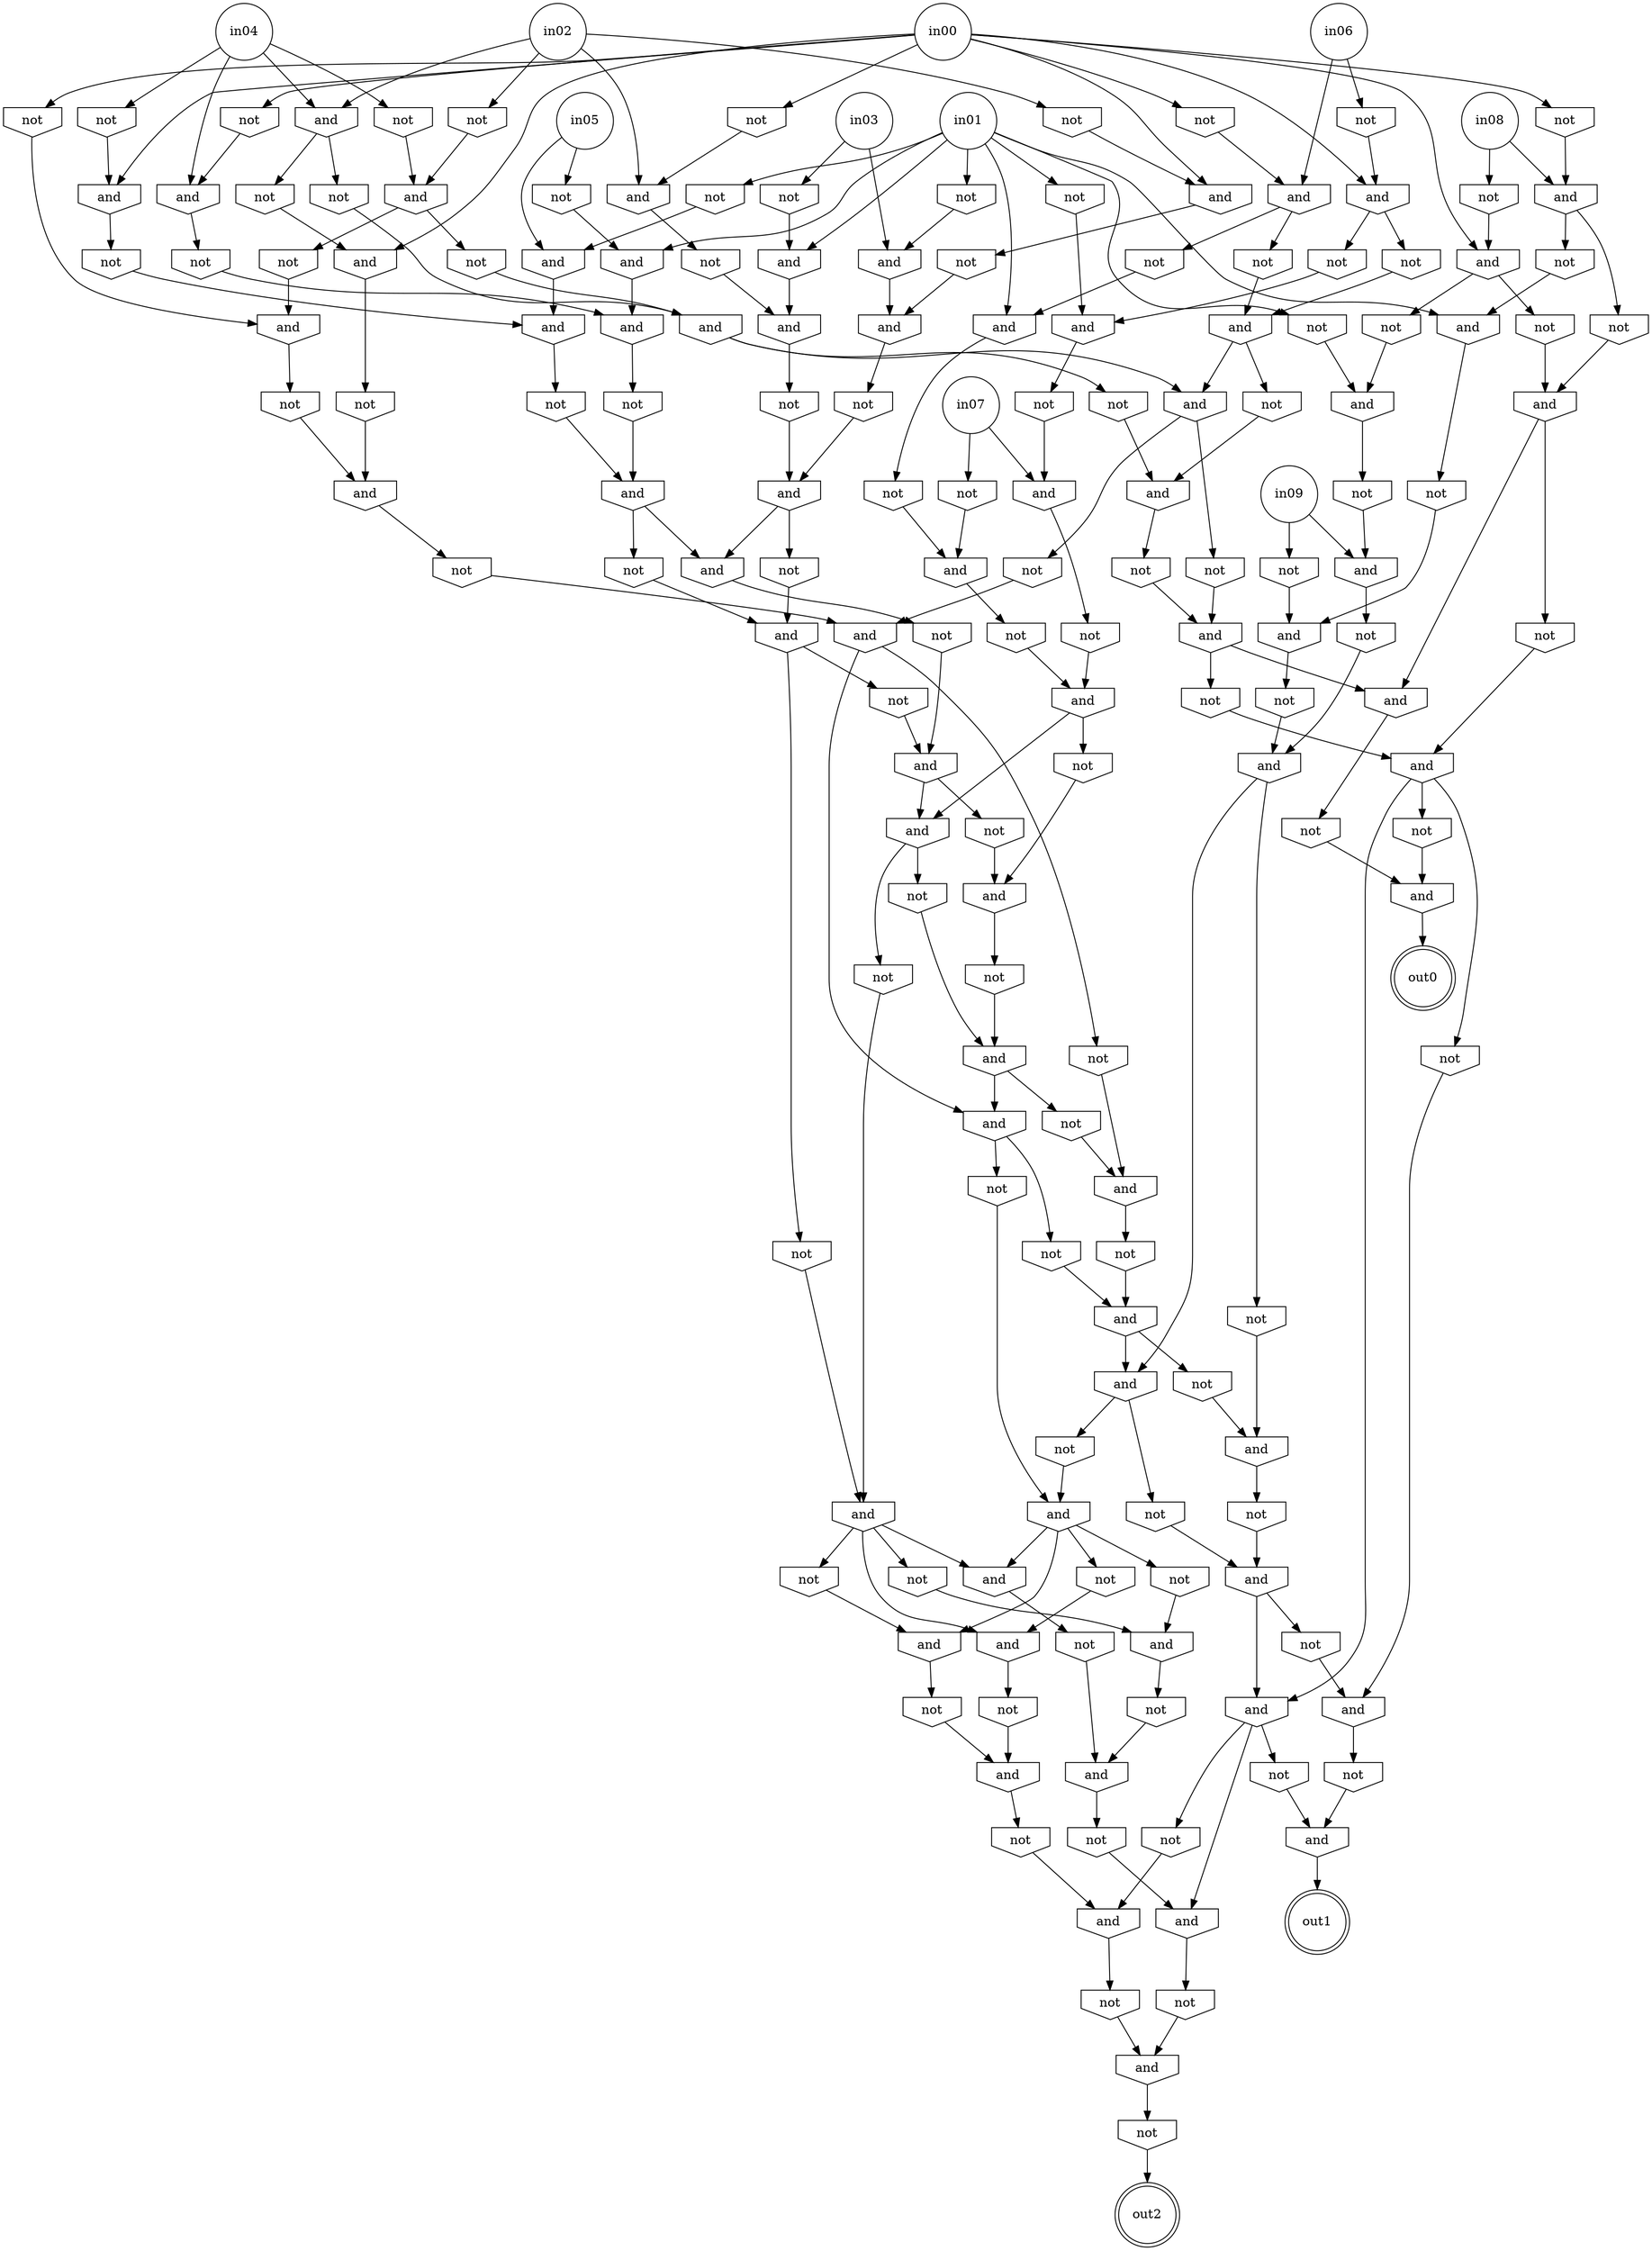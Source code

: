 strict digraph "" {
	node [label="\N"];
	in09	[label=in09,
		shape=circle];
	g76	[label=and,
		shape=invhouse];
	in09 -> g76;
	g0	[label=not,
		shape=invhouse];
	in09 -> g0;
	in08	[label=in08,
		shape=circle];
	g33	[label=and,
		shape=invhouse];
	in08 -> g33;
	g1	[label=not,
		shape=invhouse];
	in08 -> g1;
	in07	[label=in07,
		shape=circle];
	g77	[label=and,
		shape=invhouse];
	in07 -> g77;
	g2	[label=not,
		shape=invhouse];
	in07 -> g2;
	in06	[label=in06,
		shape=circle];
	g34	[label=and,
		shape=invhouse];
	in06 -> g34;
	g3	[label=not,
		shape=invhouse];
	in06 -> g3;
	in05	[label=in05,
		shape=circle];
	g30	[label=and,
		shape=invhouse];
	in05 -> g30;
	g4	[label=not,
		shape=invhouse];
	in05 -> g4;
	in04	[label=in04,
		shape=circle];
	g32	[label=and,
		shape=invhouse];
	in04 -> g32;
	g8	[label=and,
		shape=invhouse];
	in04 -> g8;
	g6	[label=not,
		shape=invhouse];
	in04 -> g6;
	g5	[label=not,
		shape=invhouse];
	in04 -> g5;
	in03	[label=in03,
		shape=circle];
	g29	[label=and,
		shape=invhouse];
	in03 -> g29;
	g7	[label=not,
		shape=invhouse];
	in03 -> g7;
	in02	[label=in02,
		shape=circle];
	g31	[label=and,
		shape=invhouse];
	in02 -> g31;
	g9	[label=not,
		shape=invhouse];
	in02 -> g9;
	g10	[label=not,
		shape=invhouse];
	in02 -> g10;
	in02 -> g8;
	in01	[label=in01,
		shape=circle];
	g61	[label=and,
		shape=invhouse];
	in01 -> g61;
	g59	[label=and,
		shape=invhouse];
	in01 -> g59;
	g13	[label=not,
		shape=invhouse];
	in01 -> g13;
	g14	[label=not,
		shape=invhouse];
	in01 -> g14;
	g24	[label=and,
		shape=invhouse];
	in01 -> g24;
	g22	[label=and,
		shape=invhouse];
	in01 -> g22;
	g11	[label=not,
		shape=invhouse];
	in01 -> g11;
	g12	[label=not,
		shape=invhouse];
	in01 -> g12;
	in00	[label=in00,
		shape=circle];
	g27	[label=and,
		shape=invhouse];
	in00 -> g27;
	g40	[label=and,
		shape=invhouse];
	in00 -> g40;
	g23	[label=and,
		shape=invhouse];
	in00 -> g23;
	g15	[label=not,
		shape=invhouse];
	in00 -> g15;
	g20	[label=and,
		shape=invhouse];
	in00 -> g20;
	g21	[label=and,
		shape=invhouse];
	in00 -> g21;
	g18	[label=not,
		shape=invhouse];
	in00 -> g18;
	g19	[label=not,
		shape=invhouse];
	in00 -> g19;
	g16	[label=not,
		shape=invhouse];
	in00 -> g16;
	g17	[label=not,
		shape=invhouse];
	in00 -> g17;
	g93	[label=not,
		shape=invhouse];
	g99	[label=and,
		shape=invhouse];
	g93 -> g99;
	g95	[label=and,
		shape=invhouse];
	g101	[label=not,
		shape=invhouse];
	g95 -> g101;
	g124	[label=and,
		shape=invhouse];
	g95 -> g124;
	g97	[label=and,
		shape=invhouse];
	g102	[label=not,
		shape=invhouse];
	g97 -> g102;
	g103	[label=not,
		shape=invhouse];
	g97 -> g103;
	g105	[label=not,
		shape=invhouse];
	g99 -> g105;
	g111	[label=and,
		shape=invhouse];
	g99 -> g111;
	g128	[label=and,
		shape=invhouse];
	g101 -> g128;
	g104	[label=not,
		shape=invhouse];
	g135	[label=and,
		shape=invhouse];
	g104 -> g135;
	g106	[label=and,
		shape=invhouse];
	g109	[label=not,
		shape=invhouse];
	g106 -> g109;
	g107	[label=not,
		shape=invhouse];
	g110	[label=and,
		shape=invhouse];
	g107 -> g110;
	g117	[label=and,
		shape=invhouse];
	g105 -> g117;
	g113	[label=not,
		shape=invhouse];
	g110 -> g113;
	g148	[label=and,
		shape=invhouse];
	g110 -> g148;
	g114	[label=not,
		shape=invhouse];
	g110 -> g114;
	g115	[label=not,
		shape=invhouse];
	g111 -> g115;
	g116	[label=not,
		shape=invhouse];
	g111 -> g116;
	g151	[label=and,
		shape=invhouse];
	g113 -> g151;
	g119	[label=and,
		shape=invhouse];
	g115 -> g119;
	g120	[label=not,
		shape=invhouse];
	g117 -> g120;
	g122	[label=not,
		shape=invhouse];
	g119 -> g122;
	g121	[label=not,
		shape=invhouse];
	g119 -> g121;
	g146	[label=and,
		shape=invhouse];
	g119 -> g146;
	g139	[label=and,
		shape=invhouse];
	g119 -> g139;
	g123	[label=and,
		shape=invhouse];
	g120 -> g123;
	g140	[label=and,
		shape=invhouse];
	g122 -> g140;
	g127	[label=not,
		shape=invhouse];
	g124 -> g127;
	g126	[label=not,
		shape=invhouse];
	g124 -> g126;
	g130	[label=and,
		shape=invhouse];
	g127 -> g130;
	g129	[label=not,
		shape=invhouse];
	g129 -> g130;
	g136	[label=and,
		shape=invhouse];
	g126 -> g136;
	g128 -> g129;
	g118	[label=and,
		shape=invhouse];
	out0	[label=out0,
		shape=doublecircle];
	g118 -> out0;
	g125	[label=not,
		shape=invhouse];
	g125 -> g128;
	g116 -> g123;
	g89	[label=not,
		shape=invhouse];
	g89 -> g97;
	g90	[label=and,
		shape=invhouse];
	g96	[label=not,
		shape=invhouse];
	g90 -> g96;
	g123 -> g124;
	g123 -> g125;
	g165	[label=not,
		shape=invhouse];
	out2	[label=out2,
		shape=doublecircle];
	g165 -> out2;
	g108	[label=and,
		shape=invhouse];
	g108 -> g111;
	g112	[label=not,
		shape=invhouse];
	g108 -> g112;
	g102 -> g119;
	g109 -> g118;
	g103 -> g108;
	g96 -> g108;
	g100	[label=and,
		shape=invhouse];
	g100 -> g106;
	g100 -> g107;
	g74	[label=not,
		shape=invhouse];
	g83	[label=and,
		shape=invhouse];
	g74 -> g83;
	g75	[label=and,
		shape=invhouse];
	g84	[label=not,
		shape=invhouse];
	g75 -> g84;
	g85	[label=not,
		shape=invhouse];
	g75 -> g85;
	g84 -> g95;
	g85 -> g100;
	g68	[label=not,
		shape=invhouse];
	g68 -> g83;
	g143	[label=and,
		shape=invhouse];
	g121 -> g143;
	g73	[label=not,
		shape=invhouse];
	g61 -> g73;
	g91	[label=not,
		shape=invhouse];
	g91 -> g97;
	g92	[label=not,
		shape=invhouse];
	g98	[label=and,
		shape=invhouse];
	g92 -> g98;
	g58	[label=and,
		shape=invhouse];
	g70	[label=not,
		shape=invhouse];
	g58 -> g70;
	g65	[label=not,
		shape=invhouse];
	g80	[label=and,
		shape=invhouse];
	g65 -> g80;
	g86	[label=not,
		shape=invhouse];
	g76 -> g86;
	g87	[label=not,
		shape=invhouse];
	g77 -> g87;
	g86 -> g98;
	g87 -> g99;
	g149	[label=not,
		shape=invhouse];
	g143 -> g149;
	g153	[label=not,
		shape=invhouse];
	g159	[label=and,
		shape=invhouse];
	g153 -> g159;
	g67	[label=not,
		shape=invhouse];
	g78	[label=and,
		shape=invhouse];
	g67 -> g78;
	g39	[label=not,
		shape=invhouse];
	g52	[label=and,
		shape=invhouse];
	g39 -> g52;
	g60	[label=and,
		shape=invhouse];
	g60 -> g106;
	g72	[label=not,
		shape=invhouse];
	g60 -> g72;
	g148 -> g153;
	g160	[label=and,
		shape=invhouse];
	g148 -> g160;
	g152	[label=not,
		shape=invhouse];
	g148 -> g152;
	g164	[label=and,
		shape=invhouse];
	g164 -> g165;
	g57	[label=and,
		shape=invhouse];
	g69	[label=not,
		shape=invhouse];
	g57 -> g69;
	g64	[label=not,
		shape=invhouse];
	g64 -> g77;
	g112 -> g117;
	g162	[label=not,
		shape=invhouse];
	g160 -> g162;
	g114 -> g118;
	g163	[label=not,
		shape=invhouse];
	g163 -> g164;
	g30 -> g52;
	g49	[label=not,
		shape=invhouse];
	g62	[label=and,
		shape=invhouse];
	g49 -> g62;
	g66	[label=not,
		shape=invhouse];
	g79	[label=and,
		shape=invhouse];
	g66 -> g79;
	g71	[label=not,
		shape=invhouse];
	g59 -> g71;
	g38	[label=not,
		shape=invhouse];
	g38 -> g62;
	g88	[label=not,
		shape=invhouse];
	g88 -> g95;
	g56	[label=and,
		shape=invhouse];
	g56 -> g75;
	g56 -> g68;
	g63	[label=not,
		shape=invhouse];
	g63 -> g76;
	g28	[label=and,
		shape=invhouse];
	g42	[label=not,
		shape=invhouse];
	g28 -> g42;
	g43	[label=not,
		shape=invhouse];
	g28 -> g43;
	g82	[label=and,
		shape=invhouse];
	g73 -> g82;
	g47	[label=not,
		shape=invhouse];
	g47 -> g60;
	g82 -> g93;
	g94	[label=not,
		shape=invhouse];
	g83 -> g94;
	g94 -> g100;
	g98 -> g104;
	g131	[label=and,
		shape=invhouse];
	g98 -> g131;
	g147	[label=not,
		shape=invhouse];
	g147 -> g151;
	g156	[label=not,
		shape=invhouse];
	g156 -> g159;
	g157	[label=not,
		shape=invhouse];
	g157 -> g160;
	g142	[label=and,
		shape=invhouse];
	g142 -> g148;
	g142 -> g147;
	g161	[label=and,
		shape=invhouse];
	g152 -> g161;
	g162 -> g164;
	g80 -> g90;
	g80 -> g91;
	g81	[label=and,
		shape=invhouse];
	g81 -> g92;
	g54	[label=and,
		shape=invhouse];
	g29 -> g54;
	g48	[label=not,
		shape=invhouse];
	g48 -> g61;
	g37	[label=not,
		shape=invhouse];
	g51	[label=and,
		shape=invhouse];
	g37 -> g51;
	g55	[label=and,
		shape=invhouse];
	g55 -> g67;
	g54 -> g66;
	g62 -> g74;
	g62 -> g75;
	g41	[label=not,
		shape=invhouse];
	g27 -> g41;
	g46	[label=not,
		shape=invhouse];
	g46 -> g59;
	g79 -> g89;
	g79 -> g90;
	g150	[label=not,
		shape=invhouse];
	g146 -> g150;
	g51 -> g64;
	g155	[label=and,
		shape=invhouse];
	g158	[label=not,
		shape=invhouse];
	g155 -> g158;
	g141	[label=not,
		shape=invhouse];
	g141 -> g146;
	g151 -> g156;
	g161 -> g163;
	g35	[label=not,
		shape=invhouse];
	g50	[label=and,
		shape=invhouse];
	g35 -> g50;
	g52 -> g65;
	g53	[label=not,
		shape=invhouse];
	g53 -> g78;
	g25	[label=not,
		shape=invhouse];
	g25 -> g40;
	g44	[label=not,
		shape=invhouse];
	g44 -> g57;
	g72 -> g110;
	g78 -> g88;
	g154	[label=and,
		shape=invhouse];
	g154 -> g157;
	g69 -> g79;
	out1	[label=out1,
		shape=doublecircle];
	g159 -> out1;
	g45	[label=not,
		shape=invhouse];
	g45 -> g58;
	g50 -> g63;
	g70 -> g80;
	g71 -> g81;
	g42 -> g55;
	g43 -> g56;
	g150 -> g155;
	g158 -> g161;
	g136 -> g141;
	g136 -> g140;
	g136 -> g139;
	g138	[label=not,
		shape=invhouse];
	g136 -> g138;
	g41 -> g54;
	g13 -> g29;
	g14 -> g30;
	g149 -> g154;
	g36	[label=not,
		shape=invhouse];
	g36 -> g60;
	g40 -> g53;
	g33 -> g47;
	g33 -> g46;
	g34 -> g49;
	g34 -> g48;
	g145	[label=not,
		shape=invhouse];
	g145 -> g155;
	g32 -> g45;
	g144	[label=not,
		shape=invhouse];
	g144 -> g154;
	g26	[label=not,
		shape=invhouse];
	g26 -> g56;
	g31 -> g44;
	g23 -> g39;
	g24 -> g57;
	g140 -> g145;
	g137	[label=not,
		shape=invhouse];
	g135 -> g137;
	g22 -> g58;
	g9 -> g27;
	g10 -> g28;
	g11 -> g50;
	g12 -> g51;
	g139 -> g144;
	g132	[label=not,
		shape=invhouse];
	g132 -> g135;
	g4 -> g22;
	g7 -> g24;
	g15 -> g55;
	g20 -> g35;
	g20 -> g36;
	g21 -> g38;
	g21 -> g37;
	g3 -> g21;
	g8 -> g25;
	g8 -> g26;
	g138 -> g143;
	g18 -> g33;
	g19 -> g34;
	g134	[label=not,
		shape=invhouse];
	g131 -> g134;
	g133	[label=not,
		shape=invhouse];
	g131 -> g133;
	g134 -> g142;
	g16 -> g31;
	g2 -> g82;
	g6 -> g28;
	g137 -> g142;
	g17 -> g32;
	g133 -> g136;
	g1 -> g20;
	g5 -> g23;
	g130 -> g132;
	g130 -> g131;
	g0 -> g81;
}
